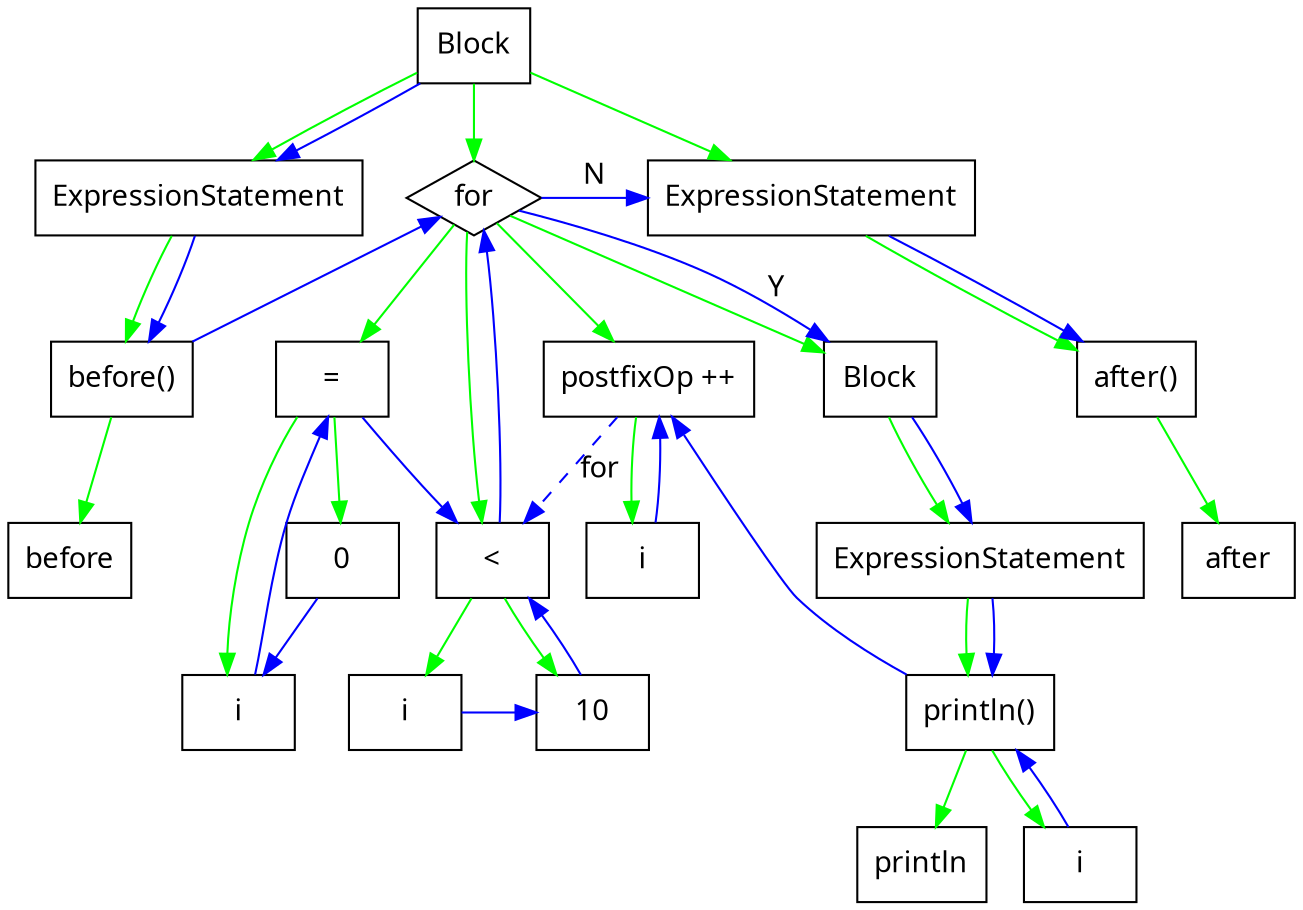digraph G {
  node [
    shape = rect;
    fontname = "Handlee";
  ]
  edge [
    fontname = "Handlee";
  ]
  bgcolor = transparent;
  fontname = "Handlee";
  compound = true;
  s_44 [
    class = "block";
    label = "Block";
    fillcolor = white;
    style = filled;
  ];
  s_45 [
    class = "expressionStatement";
    label = "ExpressionStatement";
    fillcolor = white;
    style = filled;
  ];
  s_45_2 [
    class = "methodInvocation";
    label = "before()";
    fillcolor = white;
    style = filled;
  ];
  s_45_3 [
    class = "simpleName";
    label = "before";
    fillcolor = white;
    style = filled;
  ];
  for_46 [
    class = "for";
    label = "for";
    fillcolor = white;
    shape = diamond;
    style = filled;
  ];
  s_46 [
    class = "assignment initialiser";
    label = "=";
    fillcolor = white;
    style = filled;
  ];
  s_46_2 [
    class = "simpleName";
    label = "i";
    fillcolor = white;
    style = filled;
  ];
  s_46_3 [
    class = "numberLiteral literal";
    label = "0";
    fillcolor = white;
    style = filled;
  ];
  s_46_4 [
    class = "expression infixExpression";
    label = "<";
    fillcolor = white;
    style = filled;
  ];
  s_46_5 [
    class = "simpleName";
    label = "i";
    fillcolor = white;
    style = filled;
  ];
  s_46_6 [
    class = "numberLiteral literal";
    label = "10";
    fillcolor = white;
    style = filled;
  ];
  s_46_7 [
    class = "postfixExpression updater";
    label = "postfixOp ++";
    fillcolor = white;
    style = filled;
  ];
  s_46_8 [
    class = "simpleName";
    label = "i";
    fillcolor = white;
    style = filled;
  ];
  s_46_9 [
    class = "block";
    label = "Block";
    fillcolor = white;
    style = filled;
  ];
  s_47 [
    class = "expressionStatement";
    label = "ExpressionStatement";
    fillcolor = white;
    style = filled;
  ];
  s_47_2 [
    class = "methodInvocation";
    label = "println()";
    fillcolor = white;
    style = filled;
  ];
  s_47_3 [
    class = "simpleName";
    label = "println";
    fillcolor = white;
    style = filled;
  ];
  s_47_4 [
    class = "simpleName";
    label = "i";
    fillcolor = white;
    style = filled;
  ];
  s_49 [
    class = "expressionStatement";
    label = "ExpressionStatement";
    fillcolor = white;
    style = filled;
  ];
  s_49_2 [
    class = "methodInvocation";
    label = "after()";
    fillcolor = white;
    style = filled;
  ];
  s_49_3 [
    class = "simpleName";
    label = "after";
    fillcolor = white;
    style = filled;
  ];
  s_44 -> s_45 [
    color = green;
  ];
  s_45 -> s_45_2 [
    color = green;
  ];
  s_45_2 -> s_45_3 [
    color = green;
  ];
  s_44 -> for_46 [
    color = green;
  ];
  for_46 -> s_46 [
    color = green;
  ];
  s_46 -> s_46_2 [
    color = green;
  ];
  s_46 -> s_46_3 [
    color = green;
  ];
  for_46 -> s_46_4 [
    color = green;
  ];
  s_46_4 -> s_46_5 [
    color = green;
  ];
  s_46_4 -> s_46_6 [
    color = green;
  ];
  for_46 -> s_46_7 [
    color = green;
  ];
  s_46_7 -> s_46_8 [
    color = green;
  ];
  for_46 -> s_46_9 [
    color = green;
  ];
  s_46_9 -> s_47 [
    color = green;
  ];
  s_47 -> s_47_2 [
    color = green;
  ];
  s_47_2 -> s_47_3 [
    color = green;
  ];
  s_47_2 -> s_47_4 [
    color = green;
  ];
  s_44 -> s_49 [
    color = green;
  ];
  s_49 -> s_49_2 [
    color = green;
  ];
  s_49_2 -> s_49_3 [
    color = green;
  ];
  s_44 -> s_45 [
    color = blue;
    constraint = false;
  ];
  s_45 -> s_45_2 [
    color = blue;
    constraint = false;
  ];
  s_45_2 -> for_46 [
    color = blue;
    constraint = false;
  ];
  s_46_3 -> s_46_2 [
    color = blue;
  ];
  s_46_2 -> s_46 [
    color = blue;
    constraint = false;
  ];
  s_46 -> s_46_4 [
    color = blue;
    constraint = false;
  ];
  s_46_5 -> s_46_6 [
    color = blue;
    constraint = false;
  ];
  s_46_6 -> s_46_4 [
    color = blue;
    constraint = false;
  ];
  s_46_4 -> for_46 [
    color = blue;
    constraint = false;
  ];
  for_46 -> s_46_9 [
    label="Y";
    color = blue;
    constraint = false;
  ];
  s_46_9 -> s_47 [
    color = blue;
    constraint = false;
  ];
  s_47 -> s_47_2 [
    color = blue;
    constraint = false;
  ];
  s_47_4 -> s_47_2 [
    color = blue;
    constraint = false;
  ];
  s_47_2 -> s_46_7 [
    color = blue;
    constraint = false;
  ];
  s_46_8 -> s_46_7 [
    color = blue;
    constraint = false;
  ];
  s_46_7 -> s_46_4 [
    label="for";
    color = blue;
    style = dashed;
  ];
  for_46 -> s_49 [
    label="N";
    color = blue;
    constraint = false;
  ];
  s_49 -> s_49_2 [
    color = blue;
    constraint = false;
  ];

}

